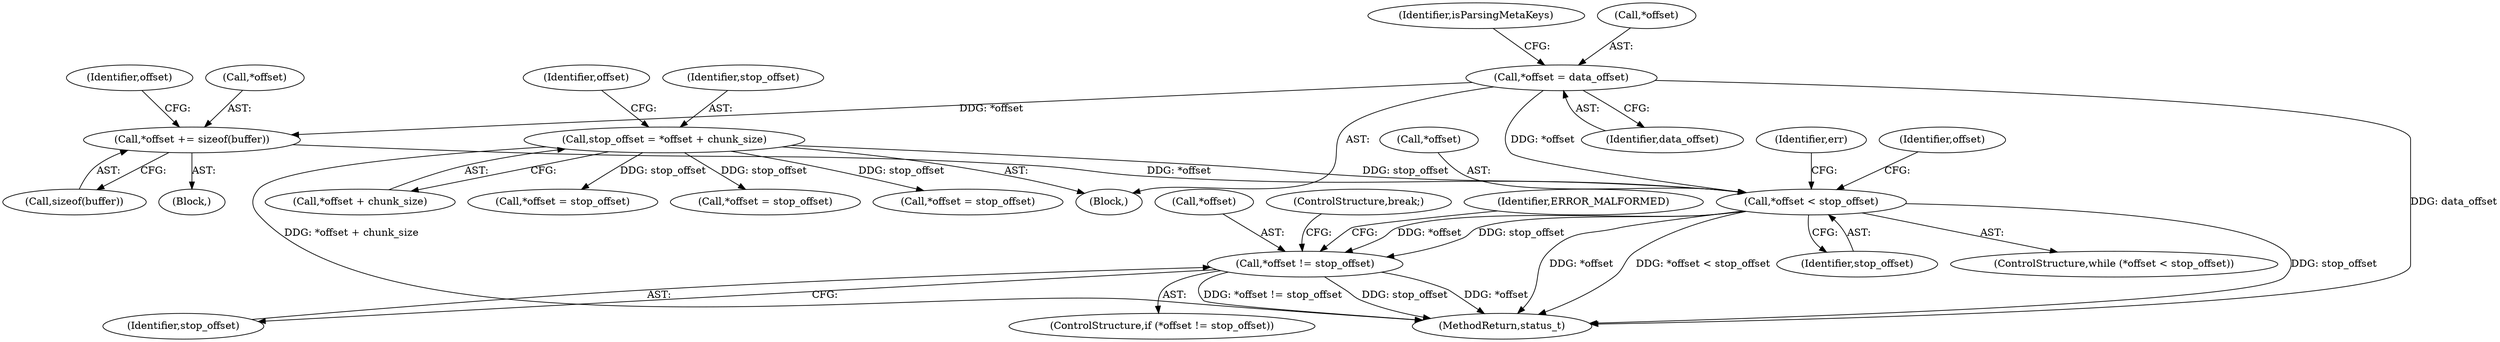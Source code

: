 digraph "0_Android_e7142a0703bc93f75e213e96ebc19000022afed9@pointer" {
"1002562" [label="(Call,*offset < stop_offset)"];
"1002556" [label="(Call,*offset += sizeof(buffer))"];
"1002501" [label="(Call,*offset = data_offset)"];
"1002495" [label="(Call,stop_offset = *offset + chunk_size)"];
"1002583" [label="(Call,*offset != stop_offset)"];
"1002583" [label="(Call,*offset != stop_offset)"];
"1002514" [label="(Block,)"];
"1002565" [label="(Identifier,stop_offset)"];
"1002589" [label="(Identifier,ERROR_MALFORMED)"];
"1002569" [label="(Identifier,err)"];
"1002585" [label="(Identifier,offset)"];
"1002507" [label="(Identifier,isParsingMetaKeys)"];
"1002501" [label="(Call,*offset = data_offset)"];
"1002562" [label="(Call,*offset < stop_offset)"];
"1002538" [label="(Call,*offset = stop_offset)"];
"1002586" [label="(Identifier,stop_offset)"];
"1002582" [label="(ControlStructure,if (*offset != stop_offset))"];
"1002564" [label="(Identifier,offset)"];
"1002495" [label="(Call,stop_offset = *offset + chunk_size)"];
"1002584" [label="(Call,*offset)"];
"1002561" [label="(ControlStructure,while (*offset < stop_offset))"];
"1002503" [label="(Identifier,offset)"];
"1002504" [label="(Identifier,data_offset)"];
"1002556" [label="(Call,*offset += sizeof(buffer))"];
"1002563" [label="(Call,*offset)"];
"1002550" [label="(Call,*offset = stop_offset)"];
"1003275" [label="(MethodReturn,status_t)"];
"1002559" [label="(Call,sizeof(buffer))"];
"1002502" [label="(Call,*offset)"];
"1002496" [label="(Identifier,stop_offset)"];
"1002493" [label="(Block,)"];
"1002590" [label="(ControlStructure,break;)"];
"1002557" [label="(Call,*offset)"];
"1002497" [label="(Call,*offset + chunk_size)"];
"1002524" [label="(Call,*offset = stop_offset)"];
"1002562" -> "1002561"  [label="AST: "];
"1002562" -> "1002565"  [label="CFG: "];
"1002563" -> "1002562"  [label="AST: "];
"1002565" -> "1002562"  [label="AST: "];
"1002569" -> "1002562"  [label="CFG: "];
"1002585" -> "1002562"  [label="CFG: "];
"1002562" -> "1003275"  [label="DDG: stop_offset"];
"1002562" -> "1003275"  [label="DDG: *offset"];
"1002562" -> "1003275"  [label="DDG: *offset < stop_offset"];
"1002556" -> "1002562"  [label="DDG: *offset"];
"1002501" -> "1002562"  [label="DDG: *offset"];
"1002495" -> "1002562"  [label="DDG: stop_offset"];
"1002562" -> "1002583"  [label="DDG: *offset"];
"1002562" -> "1002583"  [label="DDG: stop_offset"];
"1002556" -> "1002514"  [label="AST: "];
"1002556" -> "1002559"  [label="CFG: "];
"1002557" -> "1002556"  [label="AST: "];
"1002559" -> "1002556"  [label="AST: "];
"1002564" -> "1002556"  [label="CFG: "];
"1002501" -> "1002556"  [label="DDG: *offset"];
"1002501" -> "1002493"  [label="AST: "];
"1002501" -> "1002504"  [label="CFG: "];
"1002502" -> "1002501"  [label="AST: "];
"1002504" -> "1002501"  [label="AST: "];
"1002507" -> "1002501"  [label="CFG: "];
"1002501" -> "1003275"  [label="DDG: data_offset"];
"1002495" -> "1002493"  [label="AST: "];
"1002495" -> "1002497"  [label="CFG: "];
"1002496" -> "1002495"  [label="AST: "];
"1002497" -> "1002495"  [label="AST: "];
"1002503" -> "1002495"  [label="CFG: "];
"1002495" -> "1003275"  [label="DDG: *offset + chunk_size"];
"1002495" -> "1002524"  [label="DDG: stop_offset"];
"1002495" -> "1002538"  [label="DDG: stop_offset"];
"1002495" -> "1002550"  [label="DDG: stop_offset"];
"1002583" -> "1002582"  [label="AST: "];
"1002583" -> "1002586"  [label="CFG: "];
"1002584" -> "1002583"  [label="AST: "];
"1002586" -> "1002583"  [label="AST: "];
"1002589" -> "1002583"  [label="CFG: "];
"1002590" -> "1002583"  [label="CFG: "];
"1002583" -> "1003275"  [label="DDG: stop_offset"];
"1002583" -> "1003275"  [label="DDG: *offset"];
"1002583" -> "1003275"  [label="DDG: *offset != stop_offset"];
}
